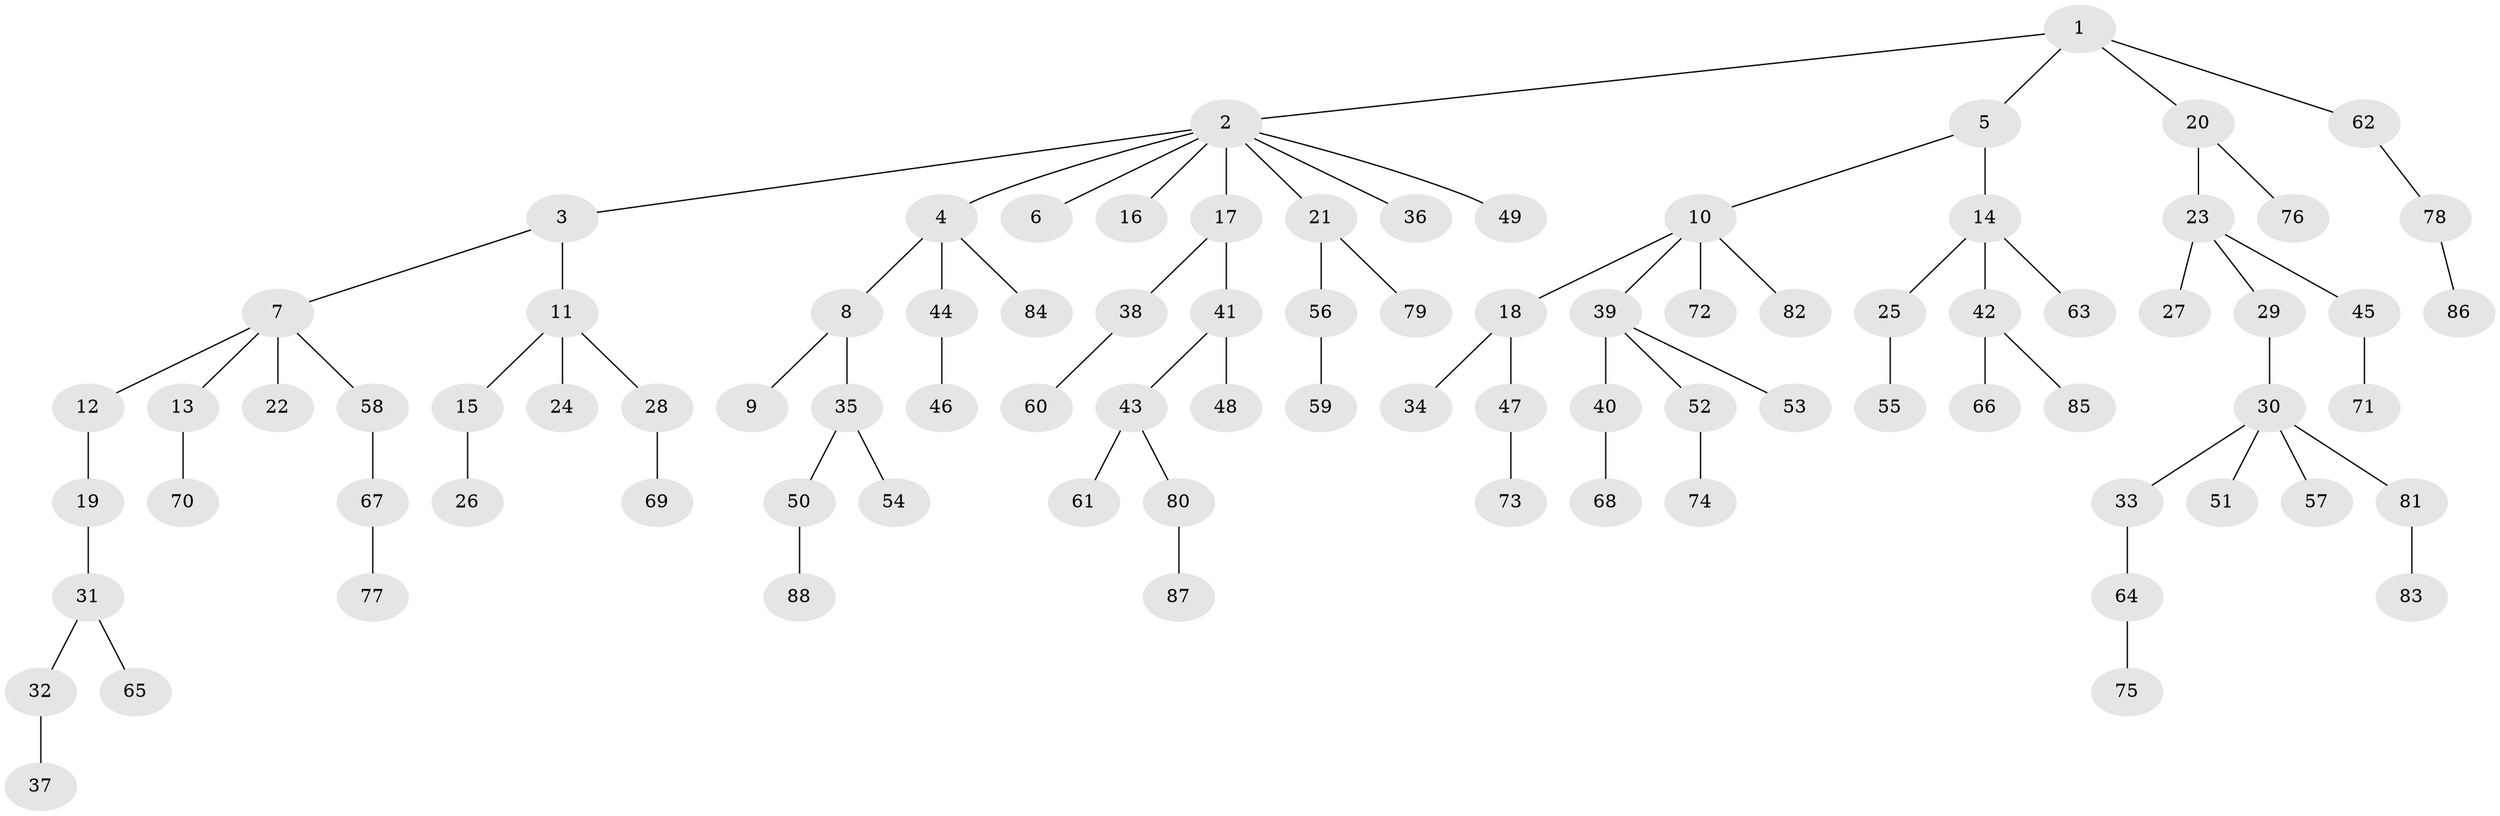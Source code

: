 // coarse degree distribution, {1: 0.7428571428571429, 2: 0.2, 4: 0.02857142857142857, 24: 0.02857142857142857}
// Generated by graph-tools (version 1.1) at 2025/57/03/04/25 21:57:06]
// undirected, 88 vertices, 87 edges
graph export_dot {
graph [start="1"]
  node [color=gray90,style=filled];
  1;
  2;
  3;
  4;
  5;
  6;
  7;
  8;
  9;
  10;
  11;
  12;
  13;
  14;
  15;
  16;
  17;
  18;
  19;
  20;
  21;
  22;
  23;
  24;
  25;
  26;
  27;
  28;
  29;
  30;
  31;
  32;
  33;
  34;
  35;
  36;
  37;
  38;
  39;
  40;
  41;
  42;
  43;
  44;
  45;
  46;
  47;
  48;
  49;
  50;
  51;
  52;
  53;
  54;
  55;
  56;
  57;
  58;
  59;
  60;
  61;
  62;
  63;
  64;
  65;
  66;
  67;
  68;
  69;
  70;
  71;
  72;
  73;
  74;
  75;
  76;
  77;
  78;
  79;
  80;
  81;
  82;
  83;
  84;
  85;
  86;
  87;
  88;
  1 -- 2;
  1 -- 5;
  1 -- 20;
  1 -- 62;
  2 -- 3;
  2 -- 4;
  2 -- 6;
  2 -- 16;
  2 -- 17;
  2 -- 21;
  2 -- 36;
  2 -- 49;
  3 -- 7;
  3 -- 11;
  4 -- 8;
  4 -- 44;
  4 -- 84;
  5 -- 10;
  5 -- 14;
  7 -- 12;
  7 -- 13;
  7 -- 22;
  7 -- 58;
  8 -- 9;
  8 -- 35;
  10 -- 18;
  10 -- 39;
  10 -- 72;
  10 -- 82;
  11 -- 15;
  11 -- 24;
  11 -- 28;
  12 -- 19;
  13 -- 70;
  14 -- 25;
  14 -- 42;
  14 -- 63;
  15 -- 26;
  17 -- 38;
  17 -- 41;
  18 -- 34;
  18 -- 47;
  19 -- 31;
  20 -- 23;
  20 -- 76;
  21 -- 56;
  21 -- 79;
  23 -- 27;
  23 -- 29;
  23 -- 45;
  25 -- 55;
  28 -- 69;
  29 -- 30;
  30 -- 33;
  30 -- 51;
  30 -- 57;
  30 -- 81;
  31 -- 32;
  31 -- 65;
  32 -- 37;
  33 -- 64;
  35 -- 50;
  35 -- 54;
  38 -- 60;
  39 -- 40;
  39 -- 52;
  39 -- 53;
  40 -- 68;
  41 -- 43;
  41 -- 48;
  42 -- 66;
  42 -- 85;
  43 -- 61;
  43 -- 80;
  44 -- 46;
  45 -- 71;
  47 -- 73;
  50 -- 88;
  52 -- 74;
  56 -- 59;
  58 -- 67;
  62 -- 78;
  64 -- 75;
  67 -- 77;
  78 -- 86;
  80 -- 87;
  81 -- 83;
}
